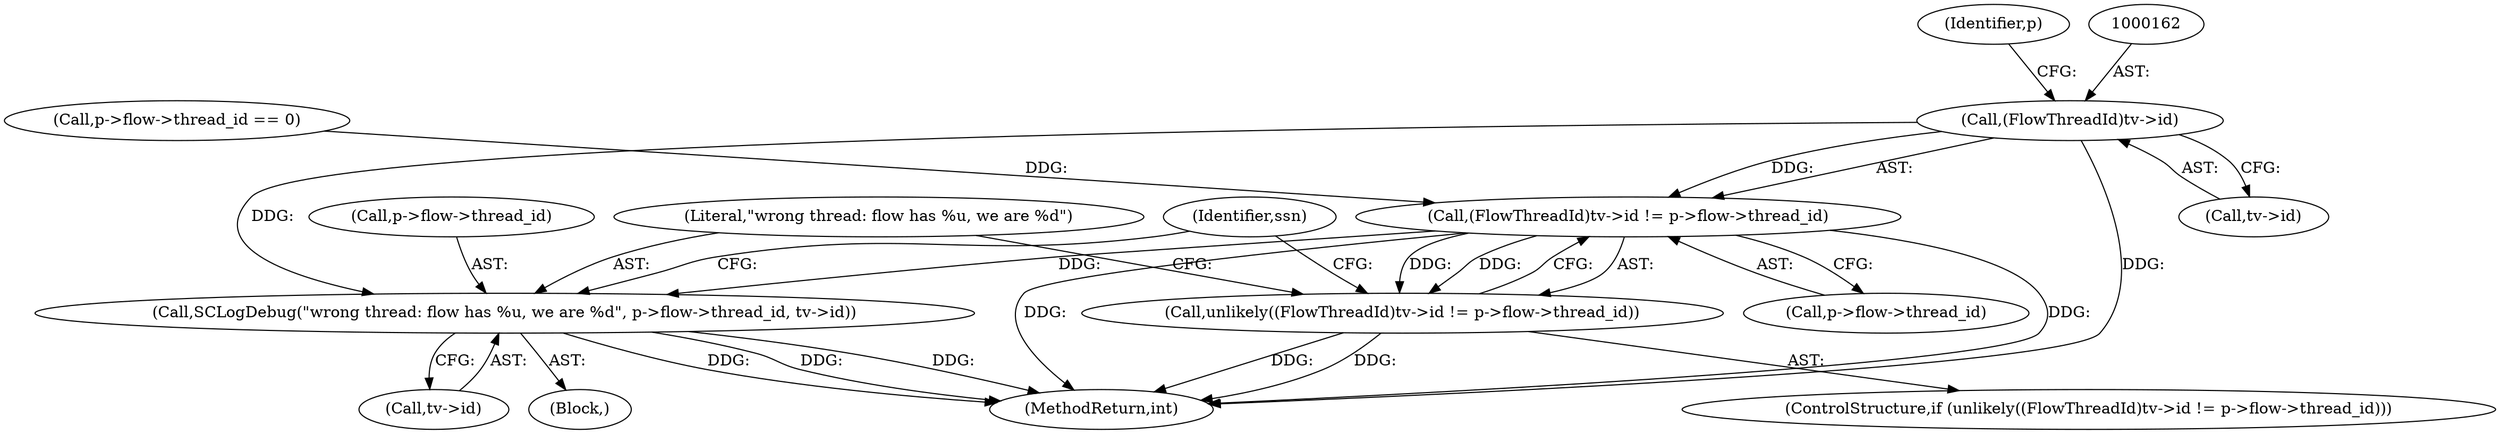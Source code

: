 digraph "0_suricata_843d0b7a10bb45627f94764a6c5d468a24143345@pointer" {
"1000161" [label="(Call,(FlowThreadId)tv->id)"];
"1000160" [label="(Call,(FlowThreadId)tv->id != p->flow->thread_id)"];
"1000159" [label="(Call,unlikely((FlowThreadId)tv->id != p->flow->thread_id))"];
"1000172" [label="(Call,SCLogDebug(\"wrong thread: flow has %u, we are %d\", p->flow->thread_id, tv->id))"];
"1000168" [label="(Identifier,p)"];
"1000161" [label="(Call,(FlowThreadId)tv->id)"];
"1000179" [label="(Call,tv->id)"];
"1000138" [label="(Call,p->flow->thread_id == 0)"];
"1000174" [label="(Call,p->flow->thread_id)"];
"1000158" [label="(ControlStructure,if (unlikely((FlowThreadId)tv->id != p->flow->thread_id)))"];
"1000184" [label="(Identifier,ssn)"];
"1000171" [label="(Block,)"];
"1000166" [label="(Call,p->flow->thread_id)"];
"1000160" [label="(Call,(FlowThreadId)tv->id != p->flow->thread_id)"];
"1000159" [label="(Call,unlikely((FlowThreadId)tv->id != p->flow->thread_id))"];
"1000173" [label="(Literal,\"wrong thread: flow has %u, we are %d\")"];
"1000764" [label="(MethodReturn,int)"];
"1000163" [label="(Call,tv->id)"];
"1000172" [label="(Call,SCLogDebug(\"wrong thread: flow has %u, we are %d\", p->flow->thread_id, tv->id))"];
"1000161" -> "1000160"  [label="AST: "];
"1000161" -> "1000163"  [label="CFG: "];
"1000162" -> "1000161"  [label="AST: "];
"1000163" -> "1000161"  [label="AST: "];
"1000168" -> "1000161"  [label="CFG: "];
"1000161" -> "1000764"  [label="DDG: "];
"1000161" -> "1000160"  [label="DDG: "];
"1000161" -> "1000172"  [label="DDG: "];
"1000160" -> "1000159"  [label="AST: "];
"1000160" -> "1000166"  [label="CFG: "];
"1000166" -> "1000160"  [label="AST: "];
"1000159" -> "1000160"  [label="CFG: "];
"1000160" -> "1000764"  [label="DDG: "];
"1000160" -> "1000764"  [label="DDG: "];
"1000160" -> "1000159"  [label="DDG: "];
"1000160" -> "1000159"  [label="DDG: "];
"1000138" -> "1000160"  [label="DDG: "];
"1000160" -> "1000172"  [label="DDG: "];
"1000159" -> "1000158"  [label="AST: "];
"1000173" -> "1000159"  [label="CFG: "];
"1000184" -> "1000159"  [label="CFG: "];
"1000159" -> "1000764"  [label="DDG: "];
"1000159" -> "1000764"  [label="DDG: "];
"1000172" -> "1000171"  [label="AST: "];
"1000172" -> "1000179"  [label="CFG: "];
"1000173" -> "1000172"  [label="AST: "];
"1000174" -> "1000172"  [label="AST: "];
"1000179" -> "1000172"  [label="AST: "];
"1000184" -> "1000172"  [label="CFG: "];
"1000172" -> "1000764"  [label="DDG: "];
"1000172" -> "1000764"  [label="DDG: "];
"1000172" -> "1000764"  [label="DDG: "];
}
